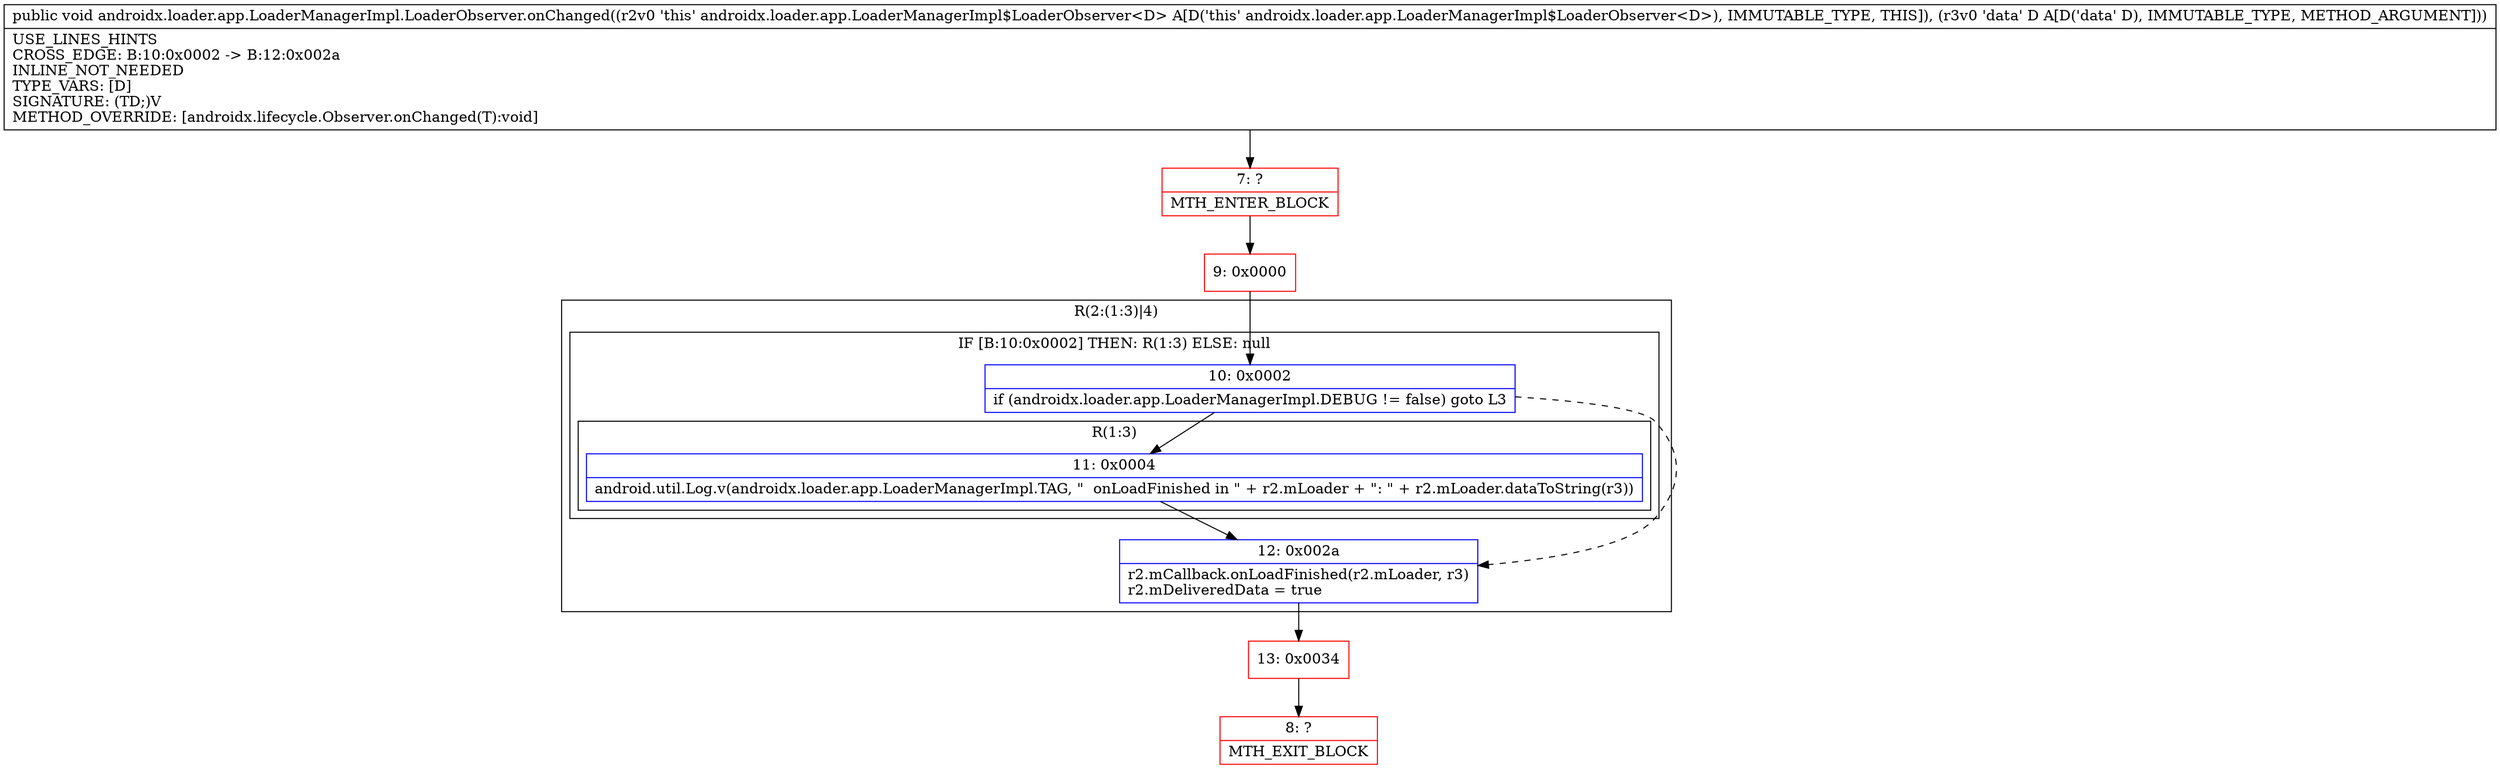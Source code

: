 digraph "CFG forandroidx.loader.app.LoaderManagerImpl.LoaderObserver.onChanged(Ljava\/lang\/Object;)V" {
subgraph cluster_Region_57127835 {
label = "R(2:(1:3)|4)";
node [shape=record,color=blue];
subgraph cluster_IfRegion_1045541137 {
label = "IF [B:10:0x0002] THEN: R(1:3) ELSE: null";
node [shape=record,color=blue];
Node_10 [shape=record,label="{10\:\ 0x0002|if (androidx.loader.app.LoaderManagerImpl.DEBUG != false) goto L3\l}"];
subgraph cluster_Region_1368177571 {
label = "R(1:3)";
node [shape=record,color=blue];
Node_11 [shape=record,label="{11\:\ 0x0004|android.util.Log.v(androidx.loader.app.LoaderManagerImpl.TAG, \"  onLoadFinished in \" + r2.mLoader + \": \" + r2.mLoader.dataToString(r3))\l}"];
}
}
Node_12 [shape=record,label="{12\:\ 0x002a|r2.mCallback.onLoadFinished(r2.mLoader, r3)\lr2.mDeliveredData = true\l}"];
}
Node_7 [shape=record,color=red,label="{7\:\ ?|MTH_ENTER_BLOCK\l}"];
Node_9 [shape=record,color=red,label="{9\:\ 0x0000}"];
Node_13 [shape=record,color=red,label="{13\:\ 0x0034}"];
Node_8 [shape=record,color=red,label="{8\:\ ?|MTH_EXIT_BLOCK\l}"];
MethodNode[shape=record,label="{public void androidx.loader.app.LoaderManagerImpl.LoaderObserver.onChanged((r2v0 'this' androidx.loader.app.LoaderManagerImpl$LoaderObserver\<D\> A[D('this' androidx.loader.app.LoaderManagerImpl$LoaderObserver\<D\>), IMMUTABLE_TYPE, THIS]), (r3v0 'data' D A[D('data' D), IMMUTABLE_TYPE, METHOD_ARGUMENT]))  | USE_LINES_HINTS\lCROSS_EDGE: B:10:0x0002 \-\> B:12:0x002a\lINLINE_NOT_NEEDED\lTYPE_VARS: [D]\lSIGNATURE: (TD;)V\lMETHOD_OVERRIDE: [androidx.lifecycle.Observer.onChanged(T):void]\l}"];
MethodNode -> Node_7;Node_10 -> Node_11;
Node_10 -> Node_12[style=dashed];
Node_11 -> Node_12;
Node_12 -> Node_13;
Node_7 -> Node_9;
Node_9 -> Node_10;
Node_13 -> Node_8;
}


